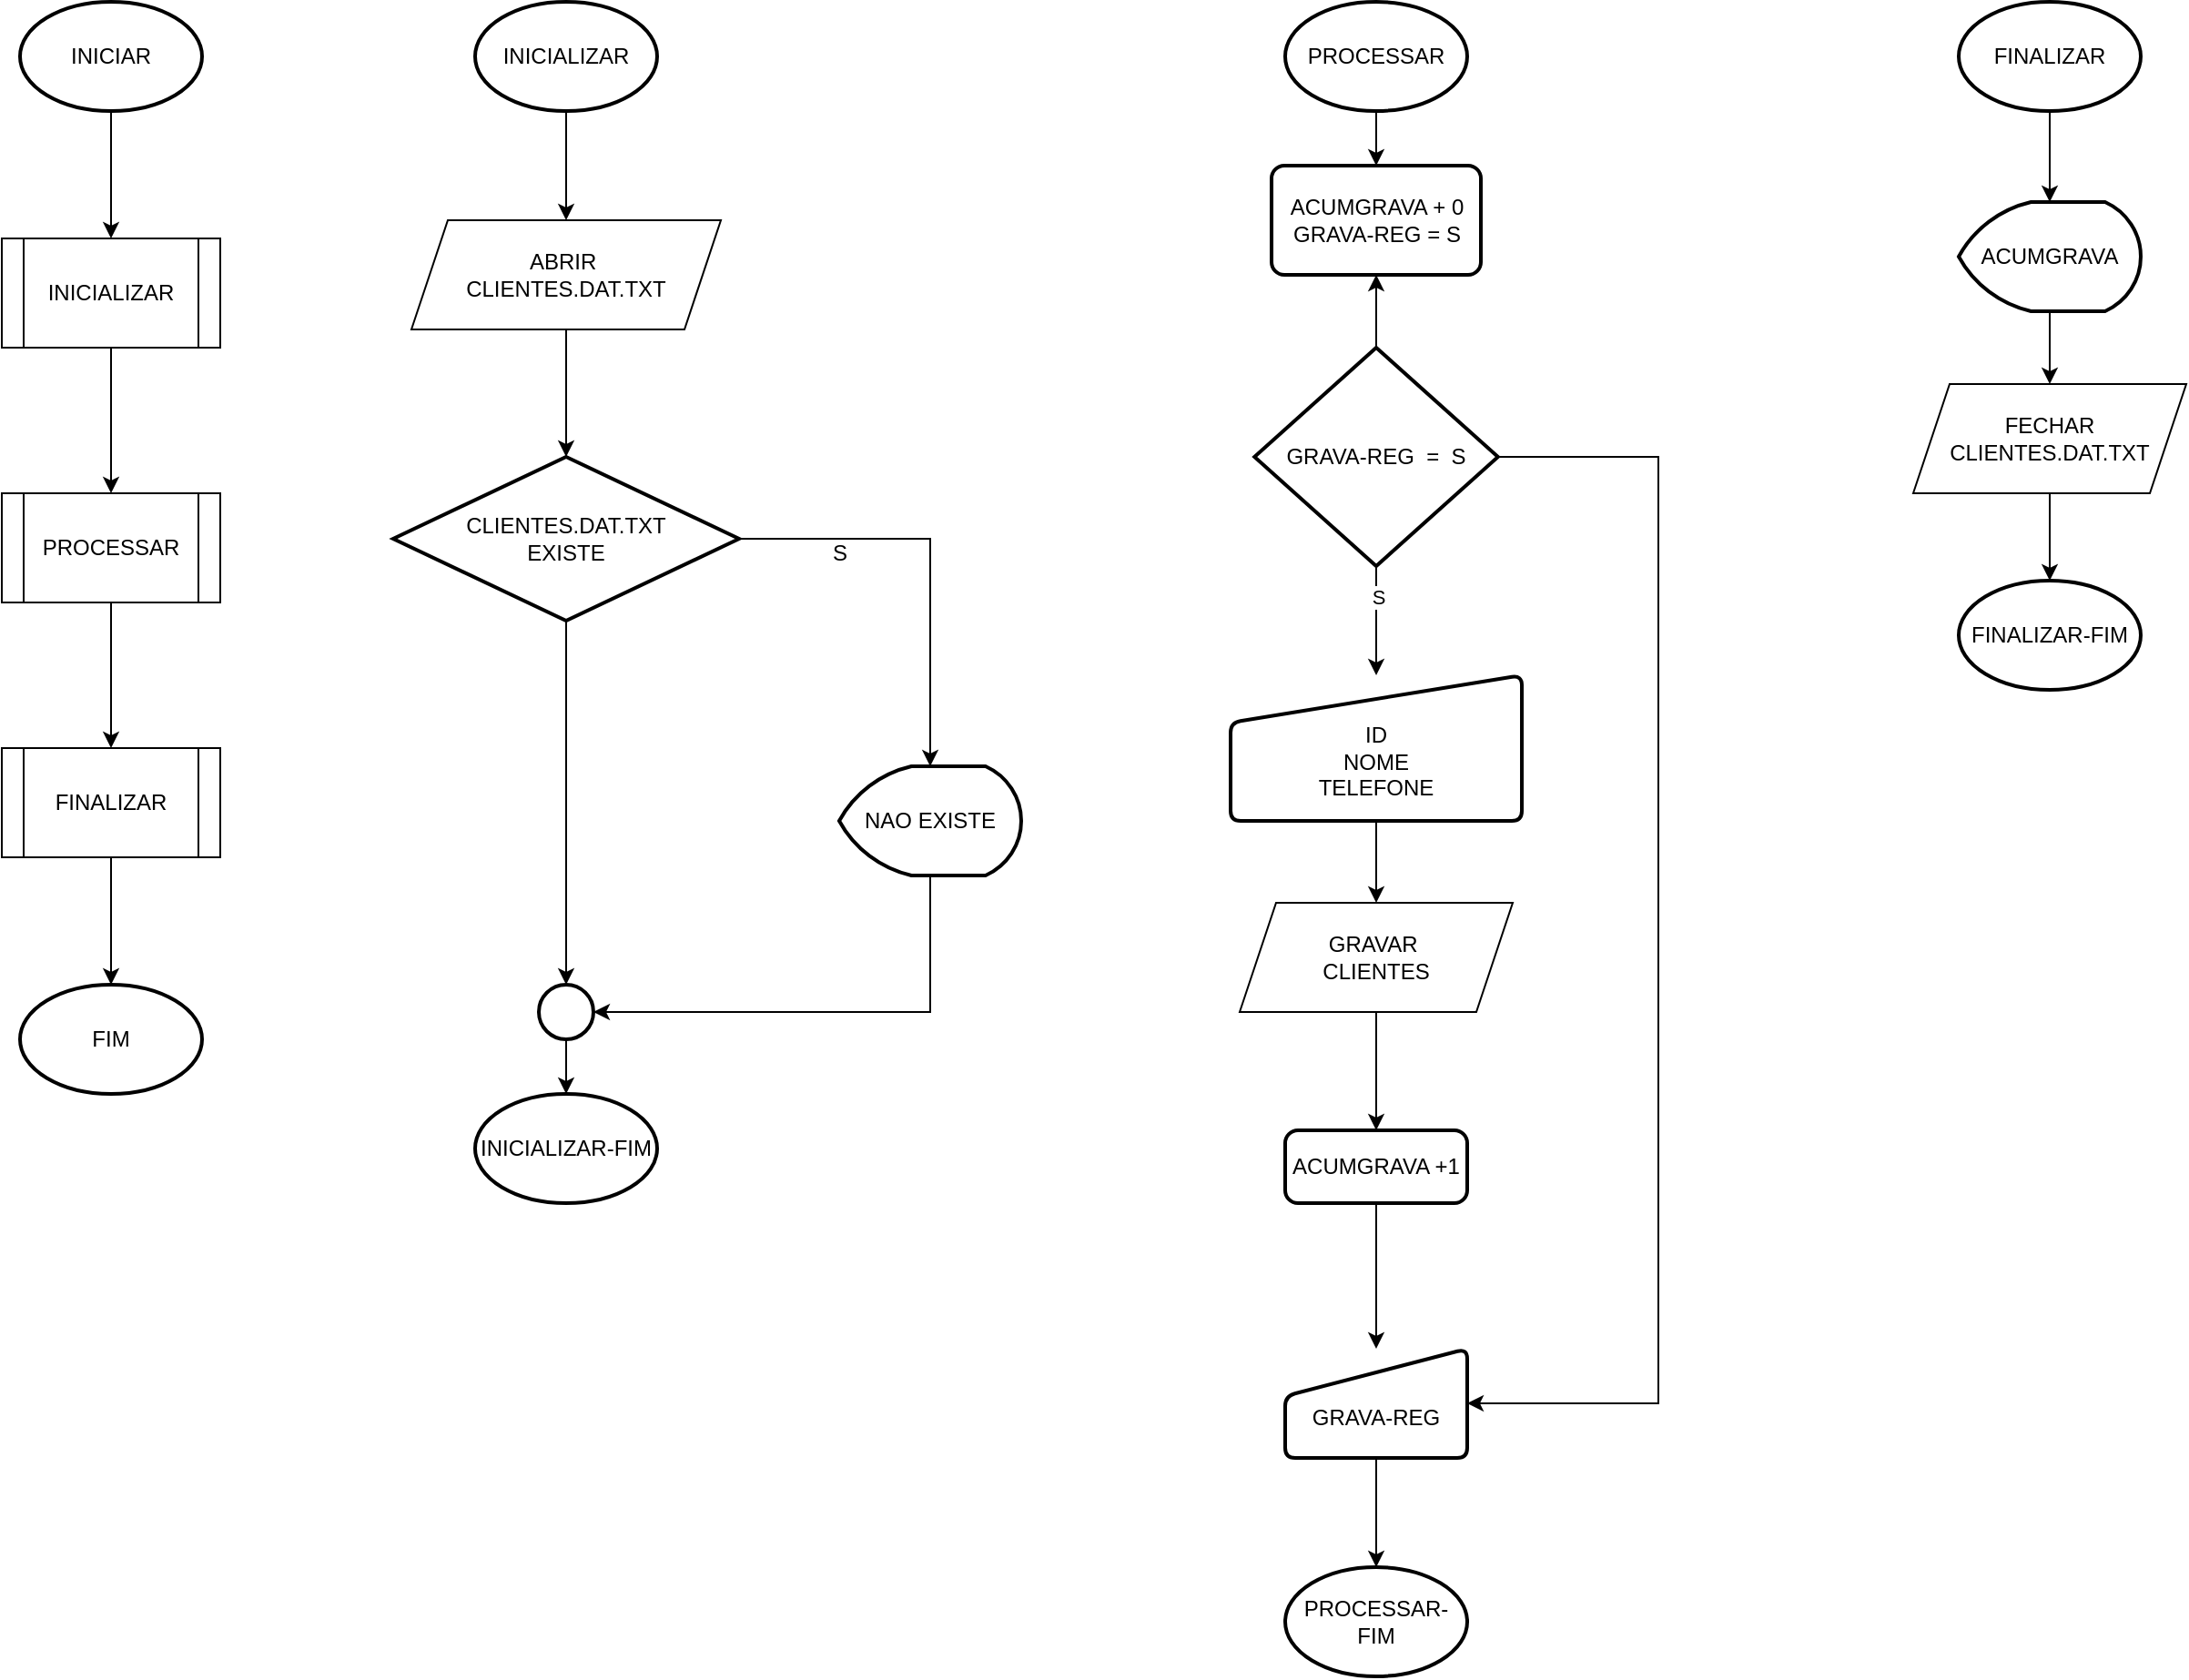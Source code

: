 <mxfile version="24.5.3" type="device">
  <diagram id="C5RBs43oDa-KdzZeNtuy" name="Page-1">
    <mxGraphModel dx="1050" dy="629" grid="1" gridSize="10" guides="1" tooltips="1" connect="1" arrows="1" fold="1" page="1" pageScale="1" pageWidth="827" pageHeight="1169" math="0" shadow="0">
      <root>
        <mxCell id="WIyWlLk6GJQsqaUBKTNV-0" />
        <mxCell id="WIyWlLk6GJQsqaUBKTNV-1" parent="WIyWlLk6GJQsqaUBKTNV-0" />
        <mxCell id="zz5y6z-Uxw_0Rk6Hq9if-1" value="" style="edgeStyle=orthogonalEdgeStyle;rounded=0;orthogonalLoop=1;jettySize=auto;html=1;" parent="WIyWlLk6GJQsqaUBKTNV-1" source="zz5y6z-Uxw_0Rk6Hq9if-2" target="zz5y6z-Uxw_0Rk6Hq9if-8" edge="1">
          <mxGeometry relative="1" as="geometry" />
        </mxCell>
        <mxCell id="zz5y6z-Uxw_0Rk6Hq9if-2" value="INICIAR" style="strokeWidth=2;html=1;shape=mxgraph.flowchart.start_1;whiteSpace=wrap;" parent="WIyWlLk6GJQsqaUBKTNV-1" vertex="1">
          <mxGeometry x="40" y="30" width="100" height="60" as="geometry" />
        </mxCell>
        <mxCell id="zz5y6z-Uxw_0Rk6Hq9if-3" value="" style="edgeStyle=orthogonalEdgeStyle;rounded=0;orthogonalLoop=1;jettySize=auto;html=1;" parent="WIyWlLk6GJQsqaUBKTNV-1" source="zz5y6z-Uxw_0Rk6Hq9if-4" target="zz5y6z-Uxw_0Rk6Hq9if-6" edge="1">
          <mxGeometry relative="1" as="geometry" />
        </mxCell>
        <mxCell id="zz5y6z-Uxw_0Rk6Hq9if-4" value="PROCESSAR" style="shape=process;whiteSpace=wrap;html=1;backgroundOutline=1;" parent="WIyWlLk6GJQsqaUBKTNV-1" vertex="1">
          <mxGeometry x="30" y="300" width="120" height="60" as="geometry" />
        </mxCell>
        <mxCell id="zz5y6z-Uxw_0Rk6Hq9if-5" value="" style="edgeStyle=orthogonalEdgeStyle;rounded=0;orthogonalLoop=1;jettySize=auto;html=1;" parent="WIyWlLk6GJQsqaUBKTNV-1" source="zz5y6z-Uxw_0Rk6Hq9if-6" target="zz5y6z-Uxw_0Rk6Hq9if-9" edge="1">
          <mxGeometry relative="1" as="geometry" />
        </mxCell>
        <mxCell id="zz5y6z-Uxw_0Rk6Hq9if-6" value="FINALIZAR" style="shape=process;whiteSpace=wrap;html=1;backgroundOutline=1;" parent="WIyWlLk6GJQsqaUBKTNV-1" vertex="1">
          <mxGeometry x="30" y="440" width="120" height="60" as="geometry" />
        </mxCell>
        <mxCell id="zz5y6z-Uxw_0Rk6Hq9if-7" value="" style="edgeStyle=orthogonalEdgeStyle;rounded=0;orthogonalLoop=1;jettySize=auto;html=1;" parent="WIyWlLk6GJQsqaUBKTNV-1" source="zz5y6z-Uxw_0Rk6Hq9if-8" target="zz5y6z-Uxw_0Rk6Hq9if-4" edge="1">
          <mxGeometry relative="1" as="geometry" />
        </mxCell>
        <mxCell id="zz5y6z-Uxw_0Rk6Hq9if-8" value="INICIALIZAR" style="shape=process;whiteSpace=wrap;html=1;backgroundOutline=1;" parent="WIyWlLk6GJQsqaUBKTNV-1" vertex="1">
          <mxGeometry x="30" y="160" width="120" height="60" as="geometry" />
        </mxCell>
        <mxCell id="zz5y6z-Uxw_0Rk6Hq9if-9" value="FIM" style="strokeWidth=2;html=1;shape=mxgraph.flowchart.start_1;whiteSpace=wrap;" parent="WIyWlLk6GJQsqaUBKTNV-1" vertex="1">
          <mxGeometry x="40" y="570" width="100" height="60" as="geometry" />
        </mxCell>
        <mxCell id="zz5y6z-Uxw_0Rk6Hq9if-10" value="" style="edgeStyle=orthogonalEdgeStyle;rounded=0;orthogonalLoop=1;jettySize=auto;html=1;" parent="WIyWlLk6GJQsqaUBKTNV-1" source="zz5y6z-Uxw_0Rk6Hq9if-11" target="zz5y6z-Uxw_0Rk6Hq9if-13" edge="1">
          <mxGeometry relative="1" as="geometry" />
        </mxCell>
        <mxCell id="zz5y6z-Uxw_0Rk6Hq9if-11" value="INICIALIZAR" style="strokeWidth=2;html=1;shape=mxgraph.flowchart.start_1;whiteSpace=wrap;" parent="WIyWlLk6GJQsqaUBKTNV-1" vertex="1">
          <mxGeometry x="290" y="30" width="100" height="60" as="geometry" />
        </mxCell>
        <mxCell id="zz5y6z-Uxw_0Rk6Hq9if-12" value="INICIALIZAR-FIM" style="strokeWidth=2;html=1;shape=mxgraph.flowchart.start_1;whiteSpace=wrap;" parent="WIyWlLk6GJQsqaUBKTNV-1" vertex="1">
          <mxGeometry x="290" y="630" width="100" height="60" as="geometry" />
        </mxCell>
        <mxCell id="zz5y6z-Uxw_0Rk6Hq9if-13" value="ABRIR&amp;nbsp;&lt;br&gt;CLIENTES.DAT.TXT" style="shape=parallelogram;perimeter=parallelogramPerimeter;whiteSpace=wrap;html=1;fixedSize=1;" parent="WIyWlLk6GJQsqaUBKTNV-1" vertex="1">
          <mxGeometry x="255" y="150" width="170" height="60" as="geometry" />
        </mxCell>
        <mxCell id="zz5y6z-Uxw_0Rk6Hq9if-18" value="CLIENTES.DAT.TXT&lt;div&gt;EXISTE&lt;/div&gt;" style="strokeWidth=2;html=1;shape=mxgraph.flowchart.decision;whiteSpace=wrap;" parent="WIyWlLk6GJQsqaUBKTNV-1" vertex="1">
          <mxGeometry x="245" y="280" width="190" height="90" as="geometry" />
        </mxCell>
        <mxCell id="zz5y6z-Uxw_0Rk6Hq9if-19" style="edgeStyle=orthogonalEdgeStyle;rounded=0;orthogonalLoop=1;jettySize=auto;html=1;exitX=0.5;exitY=1;exitDx=0;exitDy=0;entryX=0.5;entryY=0;entryDx=0;entryDy=0;entryPerimeter=0;" parent="WIyWlLk6GJQsqaUBKTNV-1" source="zz5y6z-Uxw_0Rk6Hq9if-13" target="zz5y6z-Uxw_0Rk6Hq9if-18" edge="1">
          <mxGeometry relative="1" as="geometry" />
        </mxCell>
        <mxCell id="zz5y6z-Uxw_0Rk6Hq9if-20" value="" style="edgeStyle=orthogonalEdgeStyle;rounded=0;orthogonalLoop=1;jettySize=auto;html=1;" parent="WIyWlLk6GJQsqaUBKTNV-1" source="zz5y6z-Uxw_0Rk6Hq9if-21" target="zz5y6z-Uxw_0Rk6Hq9if-12" edge="1">
          <mxGeometry relative="1" as="geometry" />
        </mxCell>
        <mxCell id="zz5y6z-Uxw_0Rk6Hq9if-21" value="" style="strokeWidth=2;html=1;shape=mxgraph.flowchart.start_2;whiteSpace=wrap;" parent="WIyWlLk6GJQsqaUBKTNV-1" vertex="1">
          <mxGeometry x="325" y="570" width="30" height="30" as="geometry" />
        </mxCell>
        <mxCell id="MJiM7qt_Mpe8ETQhWfJ1-5" style="edgeStyle=orthogonalEdgeStyle;rounded=0;orthogonalLoop=1;jettySize=auto;html=1;exitX=0.5;exitY=1;exitDx=0;exitDy=0;exitPerimeter=0;entryX=0.5;entryY=0;entryDx=0;entryDy=0;" edge="1" parent="WIyWlLk6GJQsqaUBKTNV-1" source="zz5y6z-Uxw_0Rk6Hq9if-25" target="MJiM7qt_Mpe8ETQhWfJ1-4">
          <mxGeometry relative="1" as="geometry" />
        </mxCell>
        <mxCell id="zz5y6z-Uxw_0Rk6Hq9if-25" value="PROCESSAR" style="strokeWidth=2;html=1;shape=mxgraph.flowchart.start_1;whiteSpace=wrap;" parent="WIyWlLk6GJQsqaUBKTNV-1" vertex="1">
          <mxGeometry x="735" y="30" width="100" height="60" as="geometry" />
        </mxCell>
        <mxCell id="MJiM7qt_Mpe8ETQhWfJ1-13" value="" style="edgeStyle=orthogonalEdgeStyle;rounded=0;orthogonalLoop=1;jettySize=auto;html=1;" edge="1" parent="WIyWlLk6GJQsqaUBKTNV-1" source="zz5y6z-Uxw_0Rk6Hq9if-27" target="MJiM7qt_Mpe8ETQhWfJ1-12">
          <mxGeometry relative="1" as="geometry" />
        </mxCell>
        <mxCell id="zz5y6z-Uxw_0Rk6Hq9if-27" value="GRAVAR&amp;nbsp;&lt;div&gt;CLIENTES&lt;/div&gt;" style="shape=parallelogram;perimeter=parallelogramPerimeter;whiteSpace=wrap;html=1;fixedSize=1;" parent="WIyWlLk6GJQsqaUBKTNV-1" vertex="1">
          <mxGeometry x="710" y="525" width="150" height="60" as="geometry" />
        </mxCell>
        <mxCell id="zz5y6z-Uxw_0Rk6Hq9if-29" value="PROCESSAR-FIM" style="strokeWidth=2;html=1;shape=mxgraph.flowchart.start_1;whiteSpace=wrap;" parent="WIyWlLk6GJQsqaUBKTNV-1" vertex="1">
          <mxGeometry x="735.01" y="890" width="100" height="60" as="geometry" />
        </mxCell>
        <mxCell id="MJiM7qt_Mpe8ETQhWfJ1-18" value="" style="edgeStyle=orthogonalEdgeStyle;rounded=0;orthogonalLoop=1;jettySize=auto;html=1;" edge="1" parent="WIyWlLk6GJQsqaUBKTNV-1" source="zz5y6z-Uxw_0Rk6Hq9if-31" target="MJiM7qt_Mpe8ETQhWfJ1-16">
          <mxGeometry relative="1" as="geometry" />
        </mxCell>
        <mxCell id="zz5y6z-Uxw_0Rk6Hq9if-31" value="FINALIZAR" style="strokeWidth=2;html=1;shape=mxgraph.flowchart.start_1;whiteSpace=wrap;" parent="WIyWlLk6GJQsqaUBKTNV-1" vertex="1">
          <mxGeometry x="1105" y="30" width="100" height="60" as="geometry" />
        </mxCell>
        <mxCell id="zz5y6z-Uxw_0Rk6Hq9if-32" value="" style="edgeStyle=orthogonalEdgeStyle;rounded=0;orthogonalLoop=1;jettySize=auto;html=1;" parent="WIyWlLk6GJQsqaUBKTNV-1" source="zz5y6z-Uxw_0Rk6Hq9if-33" target="zz5y6z-Uxw_0Rk6Hq9if-34" edge="1">
          <mxGeometry relative="1" as="geometry" />
        </mxCell>
        <mxCell id="zz5y6z-Uxw_0Rk6Hq9if-33" value="FECHAR&lt;div&gt;CLIENTES.DAT.TXT&lt;/div&gt;" style="shape=parallelogram;perimeter=parallelogramPerimeter;whiteSpace=wrap;html=1;fixedSize=1;" parent="WIyWlLk6GJQsqaUBKTNV-1" vertex="1">
          <mxGeometry x="1080" y="240" width="150" height="60" as="geometry" />
        </mxCell>
        <mxCell id="zz5y6z-Uxw_0Rk6Hq9if-34" value="FINALIZAR-FIM" style="strokeWidth=2;html=1;shape=mxgraph.flowchart.start_1;whiteSpace=wrap;" parent="WIyWlLk6GJQsqaUBKTNV-1" vertex="1">
          <mxGeometry x="1105" y="348" width="100" height="60" as="geometry" />
        </mxCell>
        <mxCell id="zz5y6z-Uxw_0Rk6Hq9if-36" value="NAO EXISTE" style="strokeWidth=2;html=1;shape=mxgraph.flowchart.display;whiteSpace=wrap;" parent="WIyWlLk6GJQsqaUBKTNV-1" vertex="1">
          <mxGeometry x="490" y="450" width="100" height="60" as="geometry" />
        </mxCell>
        <mxCell id="zz5y6z-Uxw_0Rk6Hq9if-46" value="S" style="text;html=1;align=center;verticalAlign=middle;resizable=0;points=[];autosize=1;strokeColor=none;fillColor=none;" parent="WIyWlLk6GJQsqaUBKTNV-1" vertex="1">
          <mxGeometry x="475" y="318" width="30" height="30" as="geometry" />
        </mxCell>
        <mxCell id="zz5y6z-Uxw_0Rk6Hq9if-55" style="edgeStyle=orthogonalEdgeStyle;rounded=0;orthogonalLoop=1;jettySize=auto;html=1;exitX=0.5;exitY=1;exitDx=0;exitDy=0;exitPerimeter=0;entryX=0.5;entryY=0;entryDx=0;entryDy=0;" parent="WIyWlLk6GJQsqaUBKTNV-1" source="zz5y6z-Uxw_0Rk6Hq9if-50" target="zz5y6z-Uxw_0Rk6Hq9if-53" edge="1">
          <mxGeometry relative="1" as="geometry" />
        </mxCell>
        <mxCell id="zz5y6z-Uxw_0Rk6Hq9if-57" value="S" style="edgeLabel;html=1;align=center;verticalAlign=middle;resizable=0;points=[];" parent="zz5y6z-Uxw_0Rk6Hq9if-55" vertex="1" connectable="0">
          <mxGeometry x="-0.45" y="1" relative="1" as="geometry">
            <mxPoint as="offset" />
          </mxGeometry>
        </mxCell>
        <mxCell id="MJiM7qt_Mpe8ETQhWfJ1-6" style="edgeStyle=orthogonalEdgeStyle;rounded=0;orthogonalLoop=1;jettySize=auto;html=1;exitX=0.5;exitY=0;exitDx=0;exitDy=0;exitPerimeter=0;entryX=0.5;entryY=1;entryDx=0;entryDy=0;" edge="1" parent="WIyWlLk6GJQsqaUBKTNV-1" source="zz5y6z-Uxw_0Rk6Hq9if-50" target="MJiM7qt_Mpe8ETQhWfJ1-4">
          <mxGeometry relative="1" as="geometry" />
        </mxCell>
        <mxCell id="zz5y6z-Uxw_0Rk6Hq9if-50" value="GRAVA-REG&amp;nbsp; =&amp;nbsp; S" style="strokeWidth=2;html=1;shape=mxgraph.flowchart.decision;whiteSpace=wrap;" parent="WIyWlLk6GJQsqaUBKTNV-1" vertex="1">
          <mxGeometry x="718.14" y="220" width="133.75" height="120" as="geometry" />
        </mxCell>
        <mxCell id="zz5y6z-Uxw_0Rk6Hq9if-56" value="" style="edgeStyle=orthogonalEdgeStyle;rounded=0;orthogonalLoop=1;jettySize=auto;html=1;" parent="WIyWlLk6GJQsqaUBKTNV-1" source="zz5y6z-Uxw_0Rk6Hq9if-53" target="zz5y6z-Uxw_0Rk6Hq9if-27" edge="1">
          <mxGeometry relative="1" as="geometry" />
        </mxCell>
        <mxCell id="zz5y6z-Uxw_0Rk6Hq9if-53" value="&lt;div&gt;&lt;br&gt;&lt;/div&gt;&lt;div&gt;ID&lt;/div&gt;&lt;div&gt;NOME&lt;/div&gt;&lt;div&gt;TELEFONE&lt;/div&gt;" style="html=1;strokeWidth=2;shape=manualInput;whiteSpace=wrap;rounded=1;size=26;arcSize=11;" parent="WIyWlLk6GJQsqaUBKTNV-1" vertex="1">
          <mxGeometry x="705.01" y="400" width="160" height="80" as="geometry" />
        </mxCell>
        <mxCell id="zz5y6z-Uxw_0Rk6Hq9if-64" value="&lt;div&gt;&lt;br&gt;&lt;/div&gt;GRAVA-REG" style="html=1;strokeWidth=2;shape=manualInput;whiteSpace=wrap;rounded=1;size=26;arcSize=11;" parent="WIyWlLk6GJQsqaUBKTNV-1" vertex="1">
          <mxGeometry x="735" y="770" width="100" height="60" as="geometry" />
        </mxCell>
        <mxCell id="MJiM7qt_Mpe8ETQhWfJ1-0" style="edgeStyle=orthogonalEdgeStyle;rounded=0;orthogonalLoop=1;jettySize=auto;html=1;entryX=0.5;entryY=0;entryDx=0;entryDy=0;entryPerimeter=0;" edge="1" parent="WIyWlLk6GJQsqaUBKTNV-1" source="zz5y6z-Uxw_0Rk6Hq9if-18" target="zz5y6z-Uxw_0Rk6Hq9if-36">
          <mxGeometry relative="1" as="geometry" />
        </mxCell>
        <mxCell id="MJiM7qt_Mpe8ETQhWfJ1-1" style="edgeStyle=orthogonalEdgeStyle;rounded=0;orthogonalLoop=1;jettySize=auto;html=1;exitX=0.5;exitY=1;exitDx=0;exitDy=0;exitPerimeter=0;entryX=1;entryY=0.5;entryDx=0;entryDy=0;entryPerimeter=0;" edge="1" parent="WIyWlLk6GJQsqaUBKTNV-1" source="zz5y6z-Uxw_0Rk6Hq9if-36" target="zz5y6z-Uxw_0Rk6Hq9if-21">
          <mxGeometry relative="1" as="geometry" />
        </mxCell>
        <mxCell id="MJiM7qt_Mpe8ETQhWfJ1-3" style="edgeStyle=orthogonalEdgeStyle;rounded=0;orthogonalLoop=1;jettySize=auto;html=1;exitX=0.5;exitY=1;exitDx=0;exitDy=0;exitPerimeter=0;entryX=0.5;entryY=0;entryDx=0;entryDy=0;entryPerimeter=0;" edge="1" parent="WIyWlLk6GJQsqaUBKTNV-1" source="zz5y6z-Uxw_0Rk6Hq9if-18" target="zz5y6z-Uxw_0Rk6Hq9if-21">
          <mxGeometry relative="1" as="geometry" />
        </mxCell>
        <mxCell id="MJiM7qt_Mpe8ETQhWfJ1-4" value="&lt;div&gt;ACUMGRAVA + 0&lt;/div&gt;GRAVA-REG = S" style="rounded=1;whiteSpace=wrap;html=1;absoluteArcSize=1;arcSize=14;strokeWidth=2;" vertex="1" parent="WIyWlLk6GJQsqaUBKTNV-1">
          <mxGeometry x="727.51" y="120" width="114.99" height="60" as="geometry" />
        </mxCell>
        <mxCell id="MJiM7qt_Mpe8ETQhWfJ1-10" style="edgeStyle=orthogonalEdgeStyle;rounded=0;orthogonalLoop=1;jettySize=auto;html=1;exitX=0.5;exitY=1;exitDx=0;exitDy=0;entryX=0.5;entryY=0;entryDx=0;entryDy=0;entryPerimeter=0;" edge="1" parent="WIyWlLk6GJQsqaUBKTNV-1" source="zz5y6z-Uxw_0Rk6Hq9if-64" target="zz5y6z-Uxw_0Rk6Hq9if-29">
          <mxGeometry relative="1" as="geometry" />
        </mxCell>
        <mxCell id="MJiM7qt_Mpe8ETQhWfJ1-11" style="edgeStyle=orthogonalEdgeStyle;rounded=0;orthogonalLoop=1;jettySize=auto;html=1;exitX=1;exitY=0.5;exitDx=0;exitDy=0;exitPerimeter=0;entryX=1;entryY=0.5;entryDx=0;entryDy=0;" edge="1" parent="WIyWlLk6GJQsqaUBKTNV-1" source="zz5y6z-Uxw_0Rk6Hq9if-50" target="zz5y6z-Uxw_0Rk6Hq9if-64">
          <mxGeometry relative="1" as="geometry">
            <Array as="points">
              <mxPoint x="940" y="280" />
              <mxPoint x="940" y="800" />
            </Array>
          </mxGeometry>
        </mxCell>
        <mxCell id="MJiM7qt_Mpe8ETQhWfJ1-14" value="" style="edgeStyle=orthogonalEdgeStyle;rounded=0;orthogonalLoop=1;jettySize=auto;html=1;" edge="1" parent="WIyWlLk6GJQsqaUBKTNV-1" source="MJiM7qt_Mpe8ETQhWfJ1-12" target="zz5y6z-Uxw_0Rk6Hq9if-64">
          <mxGeometry relative="1" as="geometry" />
        </mxCell>
        <mxCell id="MJiM7qt_Mpe8ETQhWfJ1-12" value="ACUMGRAVA +1" style="rounded=1;whiteSpace=wrap;html=1;absoluteArcSize=1;arcSize=14;strokeWidth=2;" vertex="1" parent="WIyWlLk6GJQsqaUBKTNV-1">
          <mxGeometry x="735" y="650" width="100" height="40" as="geometry" />
        </mxCell>
        <mxCell id="MJiM7qt_Mpe8ETQhWfJ1-17" value="" style="edgeStyle=orthogonalEdgeStyle;rounded=0;orthogonalLoop=1;jettySize=auto;html=1;" edge="1" parent="WIyWlLk6GJQsqaUBKTNV-1" source="MJiM7qt_Mpe8ETQhWfJ1-16" target="zz5y6z-Uxw_0Rk6Hq9if-33">
          <mxGeometry relative="1" as="geometry" />
        </mxCell>
        <mxCell id="MJiM7qt_Mpe8ETQhWfJ1-16" value="ACUMGRAVA" style="strokeWidth=2;html=1;shape=mxgraph.flowchart.display;whiteSpace=wrap;" vertex="1" parent="WIyWlLk6GJQsqaUBKTNV-1">
          <mxGeometry x="1105" y="140" width="100" height="60" as="geometry" />
        </mxCell>
      </root>
    </mxGraphModel>
  </diagram>
</mxfile>
